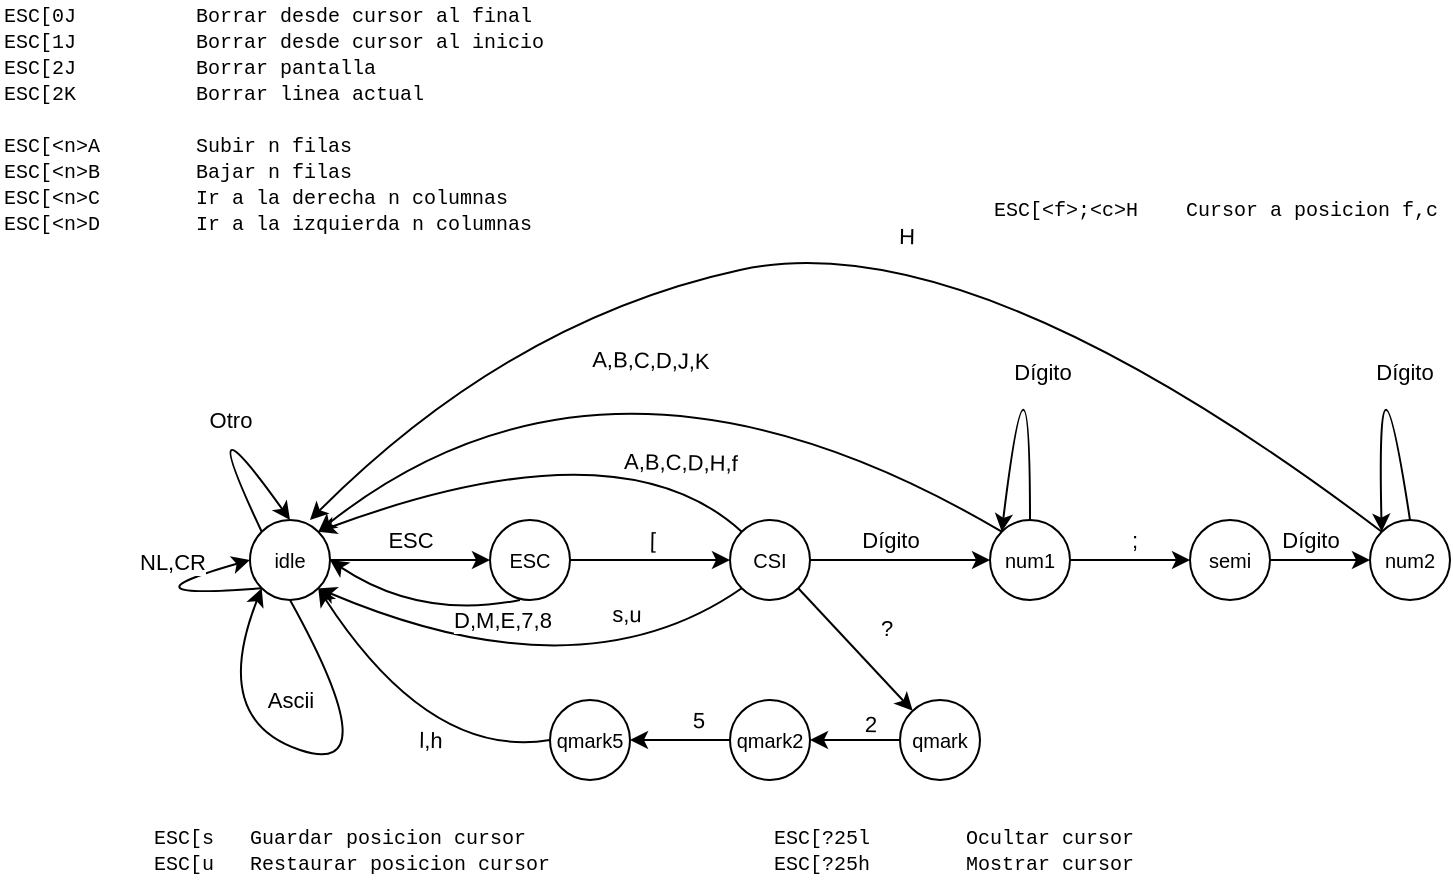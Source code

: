 <mxfile>
    <diagram id="c8xOtOYI2xohcxWzqiEW" name="Page-1">
        <mxGraphModel dx="989" dy="570" grid="1" gridSize="10" guides="1" tooltips="1" connect="1" arrows="1" fold="1" page="1" pageScale="1" pageWidth="850" pageHeight="1100" math="0" shadow="0">
            <root>
                <mxCell id="0"/>
                <mxCell id="1" parent="0"/>
                <mxCell id="7" value="idle" style="ellipse;whiteSpace=wrap;html=1;aspect=fixed;fontSize=10;" parent="1" vertex="1">
                    <mxGeometry x="165" y="320" width="40" height="40" as="geometry"/>
                </mxCell>
                <mxCell id="12" value="qmark" style="ellipse;whiteSpace=wrap;html=1;aspect=fixed;fontSize=10;" parent="1" vertex="1">
                    <mxGeometry x="490" y="410" width="40" height="40" as="geometry"/>
                </mxCell>
                <mxCell id="14" value="CSI" style="ellipse;whiteSpace=wrap;html=1;aspect=fixed;fontSize=10;" parent="1" vertex="1">
                    <mxGeometry x="405" y="320" width="40" height="40" as="geometry"/>
                </mxCell>
                <mxCell id="15" value="num1" style="ellipse;whiteSpace=wrap;html=1;aspect=fixed;fontSize=10;" parent="1" vertex="1">
                    <mxGeometry x="535" y="320" width="40" height="40" as="geometry"/>
                </mxCell>
                <mxCell id="17" value="ESC" style="ellipse;whiteSpace=wrap;html=1;aspect=fixed;fontSize=10;" parent="1" vertex="1">
                    <mxGeometry x="285" y="320" width="40" height="40" as="geometry"/>
                </mxCell>
                <mxCell id="18" value="" style="endArrow=classic;html=1;curved=1;exitX=1;exitY=0.5;exitDx=0;exitDy=0;" parent="1" source="7" target="17" edge="1">
                    <mxGeometry width="50" height="50" relative="1" as="geometry">
                        <mxPoint x="575" y="620" as="sourcePoint"/>
                        <mxPoint x="625" y="570" as="targetPoint"/>
                    </mxGeometry>
                </mxCell>
                <mxCell id="25" value="ESC" style="edgeLabel;html=1;align=center;verticalAlign=middle;resizable=0;points=[];" parent="18" vertex="1" connectable="0">
                    <mxGeometry x="-0.321" y="2" relative="1" as="geometry">
                        <mxPoint x="13" y="-8" as="offset"/>
                    </mxGeometry>
                </mxCell>
                <mxCell id="19" value="" style="endArrow=classic;html=1;curved=1;exitX=1;exitY=0.5;exitDx=0;exitDy=0;entryX=0;entryY=0.5;entryDx=0;entryDy=0;" parent="1" source="17" target="14" edge="1">
                    <mxGeometry width="50" height="50" relative="1" as="geometry">
                        <mxPoint x="665" y="640" as="sourcePoint"/>
                        <mxPoint x="715" y="590" as="targetPoint"/>
                    </mxGeometry>
                </mxCell>
                <mxCell id="26" value="[" style="edgeLabel;html=1;align=center;verticalAlign=middle;resizable=0;points=[];rotation=1;" parent="19" vertex="1" connectable="0">
                    <mxGeometry x="-0.464" y="1" relative="1" as="geometry">
                        <mxPoint x="19" y="-9" as="offset"/>
                    </mxGeometry>
                </mxCell>
                <mxCell id="21" value="" style="endArrow=classic;html=1;curved=1;exitX=0;exitY=1;exitDx=0;exitDy=0;" parent="1" source="7" edge="1">
                    <mxGeometry width="50" height="50" relative="1" as="geometry">
                        <mxPoint x="115" y="390" as="sourcePoint"/>
                        <mxPoint x="165" y="340" as="targetPoint"/>
                        <Array as="points">
                            <mxPoint x="95" y="360"/>
                        </Array>
                    </mxGeometry>
                </mxCell>
                <mxCell id="33" value="NL,CR" style="edgeLabel;html=1;align=center;verticalAlign=middle;resizable=0;points=[];" parent="21" vertex="1" connectable="0">
                    <mxGeometry x="0.592" y="-2" relative="1" as="geometry">
                        <mxPoint x="-11" y="-10" as="offset"/>
                    </mxGeometry>
                </mxCell>
                <mxCell id="22" value="" style="endArrow=classic;html=1;curved=1;exitX=1;exitY=0.5;exitDx=0;exitDy=0;entryX=0;entryY=0.5;entryDx=0;entryDy=0;" parent="1" source="14" target="15" edge="1">
                    <mxGeometry width="50" height="50" relative="1" as="geometry">
                        <mxPoint x="555" y="680" as="sourcePoint"/>
                        <mxPoint x="605" y="630" as="targetPoint"/>
                    </mxGeometry>
                </mxCell>
                <mxCell id="34" value="Dígito" style="edgeLabel;html=1;align=center;verticalAlign=middle;resizable=0;points=[];" parent="22" vertex="1" connectable="0">
                    <mxGeometry x="-0.444" y="-4" relative="1" as="geometry">
                        <mxPoint x="15" y="-14" as="offset"/>
                    </mxGeometry>
                </mxCell>
                <mxCell id="28" value="" style="endArrow=classic;html=1;curved=1;entryX=0.5;entryY=0;entryDx=0;entryDy=0;exitX=0;exitY=0;exitDx=0;exitDy=0;" parent="1" source="7" target="7" edge="1">
                    <mxGeometry width="50" height="50" relative="1" as="geometry">
                        <mxPoint x="155" y="360" as="sourcePoint"/>
                        <mxPoint x="205" y="310" as="targetPoint"/>
                        <Array as="points">
                            <mxPoint x="135" y="250"/>
                        </Array>
                    </mxGeometry>
                </mxCell>
                <mxCell id="30" value="Otro" style="edgeLabel;html=1;align=center;verticalAlign=middle;resizable=0;points=[];" parent="28" vertex="1" connectable="0">
                    <mxGeometry x="0.659" y="-3" relative="1" as="geometry">
                        <mxPoint x="-11" y="-28" as="offset"/>
                    </mxGeometry>
                </mxCell>
                <mxCell id="31" value="" style="endArrow=classic;html=1;curved=1;exitX=0.5;exitY=1;exitDx=0;exitDy=0;entryX=0;entryY=1;entryDx=0;entryDy=0;" parent="1" source="7" target="7" edge="1">
                    <mxGeometry width="50" height="50" relative="1" as="geometry">
                        <mxPoint x="175" y="400" as="sourcePoint"/>
                        <mxPoint x="225" y="350" as="targetPoint"/>
                        <Array as="points">
                            <mxPoint x="235" y="450"/>
                            <mxPoint x="145" y="420"/>
                        </Array>
                    </mxGeometry>
                </mxCell>
                <mxCell id="32" value="Ascii" style="edgeLabel;html=1;align=center;verticalAlign=middle;resizable=0;points=[];" parent="31" vertex="1" connectable="0">
                    <mxGeometry x="0.607" y="1" relative="1" as="geometry">
                        <mxPoint x="34" y="7" as="offset"/>
                    </mxGeometry>
                </mxCell>
                <mxCell id="39" value="" style="endArrow=classic;html=1;curved=1;entryX=0;entryY=0;entryDx=0;entryDy=0;exitX=0.5;exitY=0;exitDx=0;exitDy=0;" parent="1" source="15" target="15" edge="1">
                    <mxGeometry width="50" height="50" relative="1" as="geometry">
                        <mxPoint x="585" y="310" as="sourcePoint"/>
                        <mxPoint x="605.0" y="310" as="targetPoint"/>
                        <Array as="points">
                            <mxPoint x="555" y="210"/>
                        </Array>
                    </mxGeometry>
                </mxCell>
                <mxCell id="40" value="Dígito" style="edgeLabel;html=1;align=center;verticalAlign=middle;resizable=0;points=[];" parent="39" vertex="1" connectable="0">
                    <mxGeometry x="-0.444" y="-4" relative="1" as="geometry">
                        <mxPoint x="2" y="-11" as="offset"/>
                    </mxGeometry>
                </mxCell>
                <mxCell id="41" value="" style="endArrow=classic;html=1;curved=1;exitX=1;exitY=1;exitDx=0;exitDy=0;" parent="1" source="14" target="12" edge="1">
                    <mxGeometry width="50" height="50" relative="1" as="geometry">
                        <mxPoint x="455" y="350" as="sourcePoint"/>
                        <mxPoint x="545" y="350" as="targetPoint"/>
                    </mxGeometry>
                </mxCell>
                <mxCell id="42" value="?" style="edgeLabel;html=1;align=center;verticalAlign=middle;resizable=0;points=[];" parent="41" vertex="1" connectable="0">
                    <mxGeometry x="-0.444" y="-4" relative="1" as="geometry">
                        <mxPoint x="30" as="offset"/>
                    </mxGeometry>
                </mxCell>
                <mxCell id="43" value="" style="endArrow=classic;html=1;curved=1;exitX=0;exitY=0;exitDx=0;exitDy=0;entryX=1;entryY=0;entryDx=0;entryDy=0;" parent="1" source="15" target="7" edge="1">
                    <mxGeometry width="50" height="50" relative="1" as="geometry">
                        <mxPoint x="335" y="350" as="sourcePoint"/>
                        <mxPoint x="415" y="350" as="targetPoint"/>
                        <Array as="points">
                            <mxPoint x="345" y="210"/>
                        </Array>
                    </mxGeometry>
                </mxCell>
                <mxCell id="44" value="A,B,C,D,J,K" style="edgeLabel;html=1;align=center;verticalAlign=middle;resizable=0;points=[];rotation=1;" parent="43" vertex="1" connectable="0">
                    <mxGeometry x="-0.464" y="1" relative="1" as="geometry">
                        <mxPoint x="-80" y="-30" as="offset"/>
                    </mxGeometry>
                </mxCell>
                <mxCell id="45" value="qmark2" style="ellipse;whiteSpace=wrap;html=1;aspect=fixed;fontSize=10;" parent="1" vertex="1">
                    <mxGeometry x="405" y="410" width="40" height="40" as="geometry"/>
                </mxCell>
                <mxCell id="46" value="qmark5" style="ellipse;whiteSpace=wrap;html=1;aspect=fixed;fontSize=10;" parent="1" vertex="1">
                    <mxGeometry x="315" y="410" width="40" height="40" as="geometry"/>
                </mxCell>
                <mxCell id="47" value="" style="endArrow=classic;html=1;curved=1;exitX=0;exitY=0.5;exitDx=0;exitDy=0;entryX=1;entryY=0.5;entryDx=0;entryDy=0;" parent="1" source="12" target="45" edge="1">
                    <mxGeometry width="50" height="50" relative="1" as="geometry">
                        <mxPoint x="365" y="360" as="sourcePoint"/>
                        <mxPoint x="445" y="360" as="targetPoint"/>
                    </mxGeometry>
                </mxCell>
                <mxCell id="48" value="2" style="edgeLabel;html=1;align=center;verticalAlign=middle;resizable=0;points=[];rotation=1;" parent="47" vertex="1" connectable="0">
                    <mxGeometry x="-0.464" y="1" relative="1" as="geometry">
                        <mxPoint x="-3" y="-9" as="offset"/>
                    </mxGeometry>
                </mxCell>
                <mxCell id="49" value="" style="endArrow=classic;html=1;curved=1;exitX=0;exitY=0.5;exitDx=0;exitDy=0;entryX=1;entryY=0.5;entryDx=0;entryDy=0;" parent="1" source="45" target="46" edge="1">
                    <mxGeometry width="50" height="50" relative="1" as="geometry">
                        <mxPoint x="385" y="430" as="sourcePoint"/>
                        <mxPoint x="375" y="430" as="targetPoint"/>
                    </mxGeometry>
                </mxCell>
                <mxCell id="50" value="5" style="edgeLabel;html=1;align=center;verticalAlign=middle;resizable=0;points=[];rotation=1;" parent="49" vertex="1" connectable="0">
                    <mxGeometry x="-0.464" y="1" relative="1" as="geometry">
                        <mxPoint x="-3" y="-11" as="offset"/>
                    </mxGeometry>
                </mxCell>
                <mxCell id="51" value="" style="endArrow=classic;html=1;curved=1;entryX=1;entryY=1;entryDx=0;entryDy=0;exitX=0;exitY=0.5;exitDx=0;exitDy=0;" parent="1" source="46" target="7" edge="1">
                    <mxGeometry width="50" height="50" relative="1" as="geometry">
                        <mxPoint x="335" y="410" as="sourcePoint"/>
                        <mxPoint x="245" y="380" as="targetPoint"/>
                        <Array as="points">
                            <mxPoint x="255" y="440"/>
                        </Array>
                    </mxGeometry>
                </mxCell>
                <mxCell id="52" value="l,h" style="edgeLabel;html=1;align=center;verticalAlign=middle;resizable=0;points=[];rotation=1;" parent="51" vertex="1" connectable="0">
                    <mxGeometry x="-0.464" y="1" relative="1" as="geometry">
                        <mxPoint x="-17" y="-8" as="offset"/>
                    </mxGeometry>
                </mxCell>
                <mxCell id="53" value="semi" style="ellipse;whiteSpace=wrap;html=1;aspect=fixed;fontSize=10;" parent="1" vertex="1">
                    <mxGeometry x="635" y="320" width="40" height="40" as="geometry"/>
                </mxCell>
                <mxCell id="54" value="" style="endArrow=classic;html=1;curved=1;exitX=1;exitY=0.5;exitDx=0;exitDy=0;entryX=0;entryY=0.5;entryDx=0;entryDy=0;" parent="1" source="15" target="53" edge="1">
                    <mxGeometry width="50" height="50" relative="1" as="geometry">
                        <mxPoint x="455" y="350" as="sourcePoint"/>
                        <mxPoint x="545" y="350" as="targetPoint"/>
                    </mxGeometry>
                </mxCell>
                <mxCell id="55" value=";" style="edgeLabel;html=1;align=center;verticalAlign=middle;resizable=0;points=[];" parent="54" vertex="1" connectable="0">
                    <mxGeometry x="-0.444" y="-4" relative="1" as="geometry">
                        <mxPoint x="15" y="-14" as="offset"/>
                    </mxGeometry>
                </mxCell>
                <mxCell id="56" value="num2" style="ellipse;whiteSpace=wrap;html=1;aspect=fixed;fontSize=10;" parent="1" vertex="1">
                    <mxGeometry x="725" y="320" width="40" height="40" as="geometry"/>
                </mxCell>
                <mxCell id="58" value="" style="endArrow=classic;html=1;curved=1;exitX=1;exitY=0.5;exitDx=0;exitDy=0;entryX=0;entryY=0.5;entryDx=0;entryDy=0;" parent="1" source="53" target="56" edge="1">
                    <mxGeometry width="50" height="50" relative="1" as="geometry">
                        <mxPoint x="585" y="350" as="sourcePoint"/>
                        <mxPoint x="645" y="350" as="targetPoint"/>
                    </mxGeometry>
                </mxCell>
                <mxCell id="59" value="Dígito" style="edgeLabel;html=1;align=center;verticalAlign=middle;resizable=0;points=[];" parent="58" vertex="1" connectable="0">
                    <mxGeometry x="-0.444" y="-4" relative="1" as="geometry">
                        <mxPoint x="6" y="-14" as="offset"/>
                    </mxGeometry>
                </mxCell>
                <mxCell id="60" value="" style="endArrow=classic;html=1;curved=1;entryX=0;entryY=0;entryDx=0;entryDy=0;exitX=0.5;exitY=0;exitDx=0;exitDy=0;" parent="1" source="56" target="56" edge="1">
                    <mxGeometry width="50" height="50" relative="1" as="geometry">
                        <mxPoint x="775" y="322" as="sourcePoint"/>
                        <mxPoint x="742.342" y="325.858" as="targetPoint"/>
                        <Array as="points">
                            <mxPoint x="728.2" y="210"/>
                        </Array>
                    </mxGeometry>
                </mxCell>
                <mxCell id="61" value="Dígito" style="edgeLabel;html=1;align=center;verticalAlign=middle;resizable=0;points=[];" parent="60" vertex="1" connectable="0">
                    <mxGeometry x="-0.444" y="-4" relative="1" as="geometry">
                        <mxPoint x="2" y="-11" as="offset"/>
                    </mxGeometry>
                </mxCell>
                <mxCell id="62" value="" style="endArrow=classic;html=1;curved=1;exitX=0;exitY=0;exitDx=0;exitDy=0;entryX=0.75;entryY=0;entryDx=0;entryDy=0;entryPerimeter=0;" parent="1" source="56" target="7" edge="1">
                    <mxGeometry width="50" height="50" relative="1" as="geometry">
                        <mxPoint x="550.858" y="335.858" as="sourcePoint"/>
                        <mxPoint x="209.142" y="335.858" as="targetPoint"/>
                        <Array as="points">
                            <mxPoint x="525" y="170"/>
                            <mxPoint x="295" y="220"/>
                        </Array>
                    </mxGeometry>
                </mxCell>
                <mxCell id="63" value="H" style="edgeLabel;html=1;align=center;verticalAlign=middle;resizable=0;points=[];rotation=1;" parent="62" vertex="1" connectable="0">
                    <mxGeometry x="-0.464" y="1" relative="1" as="geometry">
                        <mxPoint x="-102" y="-46" as="offset"/>
                    </mxGeometry>
                </mxCell>
                <mxCell id="64" value="" style="endArrow=classic;html=1;curved=1;exitX=0;exitY=1;exitDx=0;exitDy=0;entryX=1;entryY=1;entryDx=0;entryDy=0;" parent="1" source="14" target="7" edge="1">
                    <mxGeometry width="50" height="50" relative="1" as="geometry">
                        <mxPoint x="416.718" y="364.142" as="sourcePoint"/>
                        <mxPoint x="205.002" y="364.142" as="targetPoint"/>
                        <Array as="points">
                            <mxPoint x="330.86" y="410"/>
                        </Array>
                    </mxGeometry>
                </mxCell>
                <mxCell id="65" value="s,u" style="edgeLabel;html=1;align=center;verticalAlign=middle;resizable=0;points=[];rotation=1;" parent="64" vertex="1" connectable="0">
                    <mxGeometry x="-0.464" y="1" relative="1" as="geometry">
                        <mxPoint x="-6" y="-25" as="offset"/>
                    </mxGeometry>
                </mxCell>
                <mxCell id="66" value="&lt;font face=&quot;Courier New&quot;&gt;ESC[s&lt;span style=&quot;white-space: pre;&quot;&gt;&#9;&lt;/span&gt;Guardar posicion cursor&lt;br&gt;ESC[u&lt;span style=&quot;white-space: pre;&quot;&gt;&#9;&lt;/span&gt;Restaurar posicion cursor&lt;/font&gt;" style="text;html=1;strokeColor=none;fillColor=none;align=left;verticalAlign=middle;whiteSpace=wrap;rounded=0;fontSize=10;" parent="1" vertex="1">
                    <mxGeometry x="115" y="470" width="230" height="30" as="geometry"/>
                </mxCell>
                <mxCell id="68" value="&lt;font face=&quot;Courier New&quot;&gt;ESC[?25l&lt;span style=&quot;white-space: pre;&quot;&gt;&#9;&lt;/span&gt;Ocultar cursor&lt;br&gt;ESC[?25h&lt;span style=&quot;white-space: pre;&quot;&gt;&#9;&lt;/span&gt;Mostrar cursor&lt;/font&gt;" style="text;html=1;strokeColor=none;fillColor=none;align=left;verticalAlign=middle;whiteSpace=wrap;rounded=0;fontSize=10;" parent="1" vertex="1">
                    <mxGeometry x="425" y="470" width="230" height="30" as="geometry"/>
                </mxCell>
                <mxCell id="69" value="&lt;span style=&quot;font-family: &amp;quot;Courier New&amp;quot;;&quot;&gt;ESC[0J&lt;/span&gt;&lt;span style=&quot;font-family: &amp;quot;Courier New&amp;quot;;&quot;&gt;&#9;&lt;span style=&quot;white-space: pre;&quot;&gt;&#9;&lt;/span&gt;&lt;span style=&quot;white-space: pre;&quot;&gt;&#9;&lt;/span&gt;&lt;/span&gt;&lt;span style=&quot;font-family: &amp;quot;Courier New&amp;quot;;&quot;&gt;Borrar desde cursor al final&lt;/span&gt;&lt;br style=&quot;font-family: &amp;quot;Courier New&amp;quot;;&quot;&gt;&lt;span style=&quot;font-family: &amp;quot;Courier New&amp;quot;;&quot;&gt;ESC[1J&lt;/span&gt;&lt;span style=&quot;font-family: &amp;quot;Courier New&amp;quot;;&quot;&gt;&#9;&lt;span style=&quot;white-space: pre;&quot;&gt;&#9;&lt;/span&gt;&lt;span style=&quot;white-space: pre;&quot;&gt;&#9;&lt;/span&gt;&lt;/span&gt;&lt;span style=&quot;font-family: &amp;quot;Courier New&amp;quot;;&quot;&gt;Borrar desde cursor al inicio&lt;br&gt;&lt;/span&gt;&lt;font face=&quot;Courier New&quot;&gt;ESC[2J&lt;span style=&quot;&quot;&gt;&#9;&lt;span style=&quot;white-space: pre;&quot;&gt;&#9;&lt;/span&gt;&lt;span style=&quot;white-space: pre;&quot;&gt;&#9;&lt;/span&gt;&lt;/span&gt;Borrar pantalla&lt;br&gt;ESC[2K&lt;span style=&quot;&quot;&gt;&#9;&lt;span style=&quot;white-space: pre;&quot;&gt;&#9;&lt;/span&gt;&lt;span style=&quot;white-space: pre;&quot;&gt;&#9;&lt;/span&gt;&lt;/span&gt;Borrar linea actual&lt;br&gt;&lt;br&gt;ESC[&amp;lt;n&amp;gt;A&lt;span style=&quot;&quot;&gt;&#9;&lt;span style=&quot;white-space: pre;&quot;&gt;&#9;&lt;/span&gt;&lt;/span&gt;Subir n filas&lt;br&gt;&lt;/font&gt;&lt;span style=&quot;font-family: &amp;quot;Courier New&amp;quot;;&quot;&gt;ESC[&amp;lt;n&amp;gt;B&lt;/span&gt;&lt;span style=&quot;font-family: &amp;quot;Courier New&amp;quot;;&quot;&gt;&amp;nbsp;&lt;span style=&quot;white-space: pre;&quot;&gt;&#9;&lt;/span&gt;Bajar n filas&lt;/span&gt;&lt;span style=&quot;font-family: &amp;quot;Courier New&amp;quot;;&quot;&gt;&lt;br&gt;&lt;/span&gt;&lt;span style=&quot;font-family: &amp;quot;Courier New&amp;quot;;&quot;&gt;ESC[&amp;lt;n&amp;gt;C&lt;/span&gt;&lt;span style=&quot;font-family: &amp;quot;Courier New&amp;quot;;&quot;&gt;&amp;nbsp;&lt;span style=&quot;white-space: pre;&quot;&gt;&#9;&lt;/span&gt;Ir a la derecha n columnas&lt;/span&gt;&lt;br style=&quot;font-family: &amp;quot;Courier New&amp;quot;;&quot;&gt;&lt;span style=&quot;font-family: &amp;quot;Courier New&amp;quot;;&quot;&gt;ESC[&amp;lt;n&amp;gt;D&lt;/span&gt;&lt;span style=&quot;font-family: &amp;quot;Courier New&amp;quot;;&quot;&gt;&amp;nbsp;&lt;span style=&quot;white-space: pre;&quot;&gt;&#9;&lt;/span&gt;Ir a la izquierda n columnas&lt;/span&gt;" style="text;html=1;strokeColor=none;fillColor=none;align=left;verticalAlign=middle;whiteSpace=wrap;rounded=0;fontSize=10;" parent="1" vertex="1">
                    <mxGeometry x="40" y="60" width="325" height="120" as="geometry"/>
                </mxCell>
                <mxCell id="70" value="&lt;font face=&quot;Courier New&quot;&gt;ESC[&amp;lt;f&amp;gt;;&amp;lt;c&amp;gt;H&lt;span style=&quot;white-space: pre;&quot;&gt;&#9;&lt;/span&gt;Cursor a posicion f,c&lt;/font&gt;" style="text;html=1;strokeColor=none;fillColor=none;align=left;verticalAlign=middle;whiteSpace=wrap;rounded=0;fontSize=10;" parent="1" vertex="1">
                    <mxGeometry x="535" y="150" width="230" height="30" as="geometry"/>
                </mxCell>
                <mxCell id="73" value="" style="endArrow=classic;html=1;curved=1;exitX=0;exitY=0;exitDx=0;exitDy=0;entryX=1;entryY=0;entryDx=0;entryDy=0;" parent="1" source="14" target="7" edge="1">
                    <mxGeometry width="50" height="50" relative="1" as="geometry">
                        <mxPoint x="390.0" y="310.0" as="sourcePoint"/>
                        <mxPoint x="345.0" y="310.0" as="targetPoint"/>
                        <Array as="points">
                            <mxPoint x="350" y="270"/>
                        </Array>
                    </mxGeometry>
                </mxCell>
                <mxCell id="74" value="A,B,C,D,H,f" style="edgeLabel;html=1;align=center;verticalAlign=middle;resizable=0;points=[];rotation=1;" parent="73" vertex="1" connectable="0">
                    <mxGeometry x="-0.464" y="1" relative="1" as="geometry">
                        <mxPoint x="18" y="8" as="offset"/>
                    </mxGeometry>
                </mxCell>
                <mxCell id="75" value="" style="endArrow=classic;html=1;curved=1;entryX=1;entryY=0.5;entryDx=0;entryDy=0;" edge="1" parent="1" target="7">
                    <mxGeometry width="50" height="50" relative="1" as="geometry">
                        <mxPoint x="300" y="360" as="sourcePoint"/>
                        <mxPoint x="295" y="350" as="targetPoint"/>
                        <Array as="points">
                            <mxPoint x="250" y="370"/>
                        </Array>
                    </mxGeometry>
                </mxCell>
                <mxCell id="76" value="D,M,E,7,8" style="edgeLabel;html=1;align=center;verticalAlign=middle;resizable=0;points=[];" vertex="1" connectable="0" parent="75">
                    <mxGeometry x="-0.321" y="2" relative="1" as="geometry">
                        <mxPoint x="25" y="1" as="offset"/>
                    </mxGeometry>
                </mxCell>
            </root>
        </mxGraphModel>
    </diagram>
</mxfile>